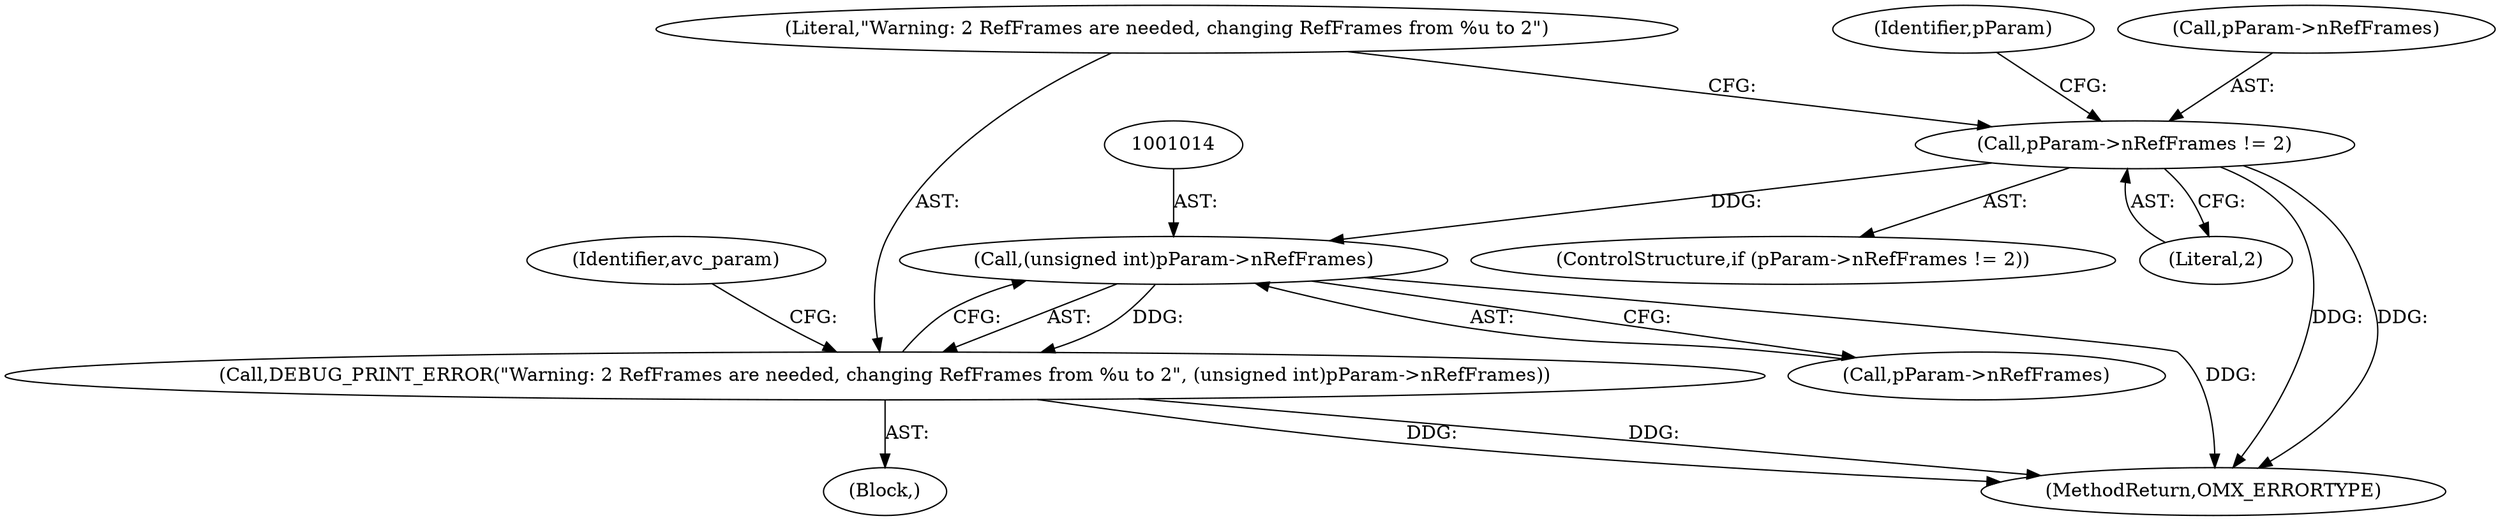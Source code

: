 digraph "0_Android_89913d7df36dbeb458ce165856bd6505a2ec647d_2@pointer" {
"1001013" [label="(Call,(unsigned int)pParam->nRefFrames)"];
"1001005" [label="(Call,pParam->nRefFrames != 2)"];
"1001011" [label="(Call,DEBUG_PRINT_ERROR(\"Warning: 2 RefFrames are needed, changing RefFrames from %u to 2\", (unsigned int)pParam->nRefFrames))"];
"1001011" [label="(Call,DEBUG_PRINT_ERROR(\"Warning: 2 RefFrames are needed, changing RefFrames from %u to 2\", (unsigned int)pParam->nRefFrames))"];
"1002951" [label="(MethodReturn,OMX_ERRORTYPE)"];
"1001006" [label="(Call,pParam->nRefFrames)"];
"1001010" [label="(Block,)"];
"1001005" [label="(Call,pParam->nRefFrames != 2)"];
"1001004" [label="(ControlStructure,if (pParam->nRefFrames != 2))"];
"1001026" [label="(Identifier,pParam)"];
"1001020" [label="(Identifier,avc_param)"];
"1001013" [label="(Call,(unsigned int)pParam->nRefFrames)"];
"1001012" [label="(Literal,\"Warning: 2 RefFrames are needed, changing RefFrames from %u to 2\")"];
"1001009" [label="(Literal,2)"];
"1001015" [label="(Call,pParam->nRefFrames)"];
"1001013" -> "1001011"  [label="AST: "];
"1001013" -> "1001015"  [label="CFG: "];
"1001014" -> "1001013"  [label="AST: "];
"1001015" -> "1001013"  [label="AST: "];
"1001011" -> "1001013"  [label="CFG: "];
"1001013" -> "1002951"  [label="DDG: "];
"1001013" -> "1001011"  [label="DDG: "];
"1001005" -> "1001013"  [label="DDG: "];
"1001005" -> "1001004"  [label="AST: "];
"1001005" -> "1001009"  [label="CFG: "];
"1001006" -> "1001005"  [label="AST: "];
"1001009" -> "1001005"  [label="AST: "];
"1001012" -> "1001005"  [label="CFG: "];
"1001026" -> "1001005"  [label="CFG: "];
"1001005" -> "1002951"  [label="DDG: "];
"1001005" -> "1002951"  [label="DDG: "];
"1001011" -> "1001010"  [label="AST: "];
"1001012" -> "1001011"  [label="AST: "];
"1001020" -> "1001011"  [label="CFG: "];
"1001011" -> "1002951"  [label="DDG: "];
"1001011" -> "1002951"  [label="DDG: "];
}

